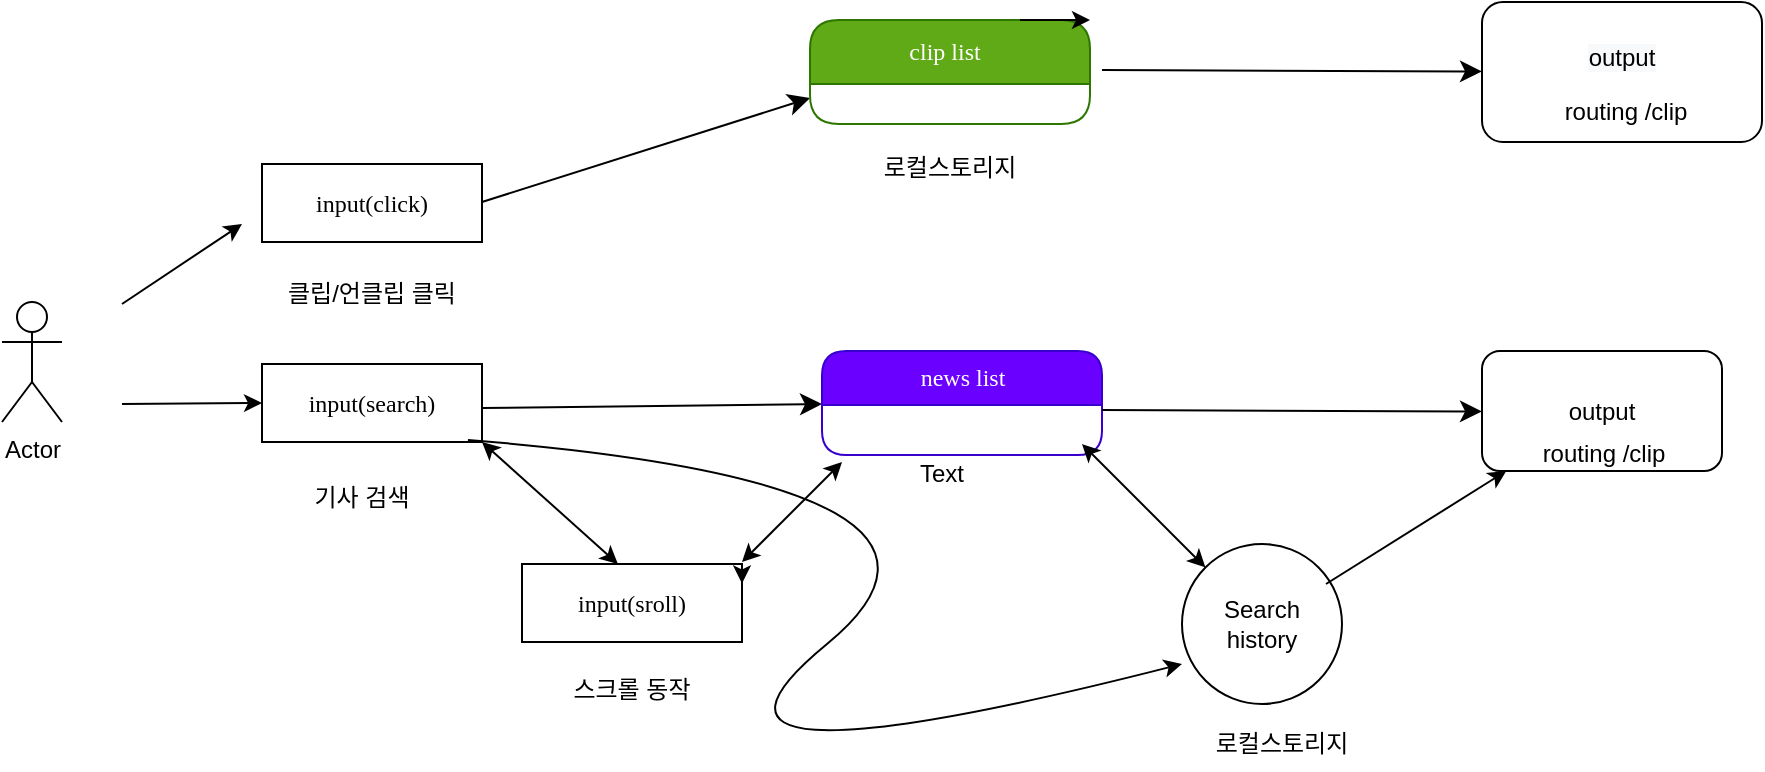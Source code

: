 <mxfile>
    <diagram name="Page-1" id="52a04d89-c75d-2922-d76d-85b35f80e030">
        <mxGraphModel dx="841" dy="555" grid="1" gridSize="10" guides="1" tooltips="1" connect="1" arrows="1" fold="1" page="1" pageScale="1" pageWidth="1100" pageHeight="850" background="none" math="0" shadow="0">
            <root>
                <mxCell id="0"/>
                <mxCell id="1" parent="0"/>
                <mxCell id="1fdf3b25b50cf41e-27" style="edgeStyle=none;html=1;labelBackgroundColor=none;startFill=0;startSize=8;endFill=1;endSize=8;fontFamily=Verdana;fontSize=12;entryX=0;entryY=0.75;entryDx=0;entryDy=0;" parent="1" target="1fdf3b25b50cf41e-1" edge="1">
                    <mxGeometry relative="1" as="geometry">
                        <mxPoint x="300" y="149.002" as="sourcePoint"/>
                        <mxPoint x="440" y="149.521" as="targetPoint"/>
                    </mxGeometry>
                </mxCell>
                <mxCell id="17472293e6e8944d-30" value="input(click)" style="whiteSpace=wrap;html=1;rounded=0;shadow=0;comic=0;labelBackgroundColor=none;strokeWidth=1;fontFamily=Verdana;fontSize=12;align=center;" parent="1" vertex="1">
                    <mxGeometry x="190" y="130" width="110" height="39" as="geometry"/>
                </mxCell>
                <mxCell id="1fdf3b25b50cf41e-28" style="edgeStyle=none;html=1;labelBackgroundColor=none;startFill=0;startSize=8;endFill=1;endSize=8;fontFamily=Verdana;fontSize=12;" parent="1" target="6nQL7Iius_xLlvTY1DOX-12" edge="1">
                    <mxGeometry relative="1" as="geometry">
                        <mxPoint x="610" y="83" as="sourcePoint"/>
                        <mxPoint x="710" y="90" as="targetPoint"/>
                    </mxGeometry>
                </mxCell>
                <mxCell id="1fdf3b25b50cf41e-1" value="clip list&amp;nbsp;&amp;nbsp;" style="swimlane;html=1;fontStyle=0;childLayout=stackLayout;horizontal=1;startSize=32;fillColor=#60a917;horizontalStack=0;resizeParent=1;resizeLast=0;collapsible=1;marginBottom=0;swimlaneFillColor=#ffffff;align=center;rounded=1;shadow=0;comic=0;labelBackgroundColor=none;strokeWidth=1;fontFamily=Verdana;fontSize=12;fontColor=#ffffff;strokeColor=#2D7600;" parent="1" vertex="1">
                    <mxGeometry x="464" y="58" width="140" height="52" as="geometry"/>
                </mxCell>
                <mxCell id="6nQL7Iius_xLlvTY1DOX-2" style="edgeStyle=orthogonalEdgeStyle;rounded=0;orthogonalLoop=1;jettySize=auto;html=1;exitX=0.75;exitY=0;exitDx=0;exitDy=0;entryX=1;entryY=0;entryDx=0;entryDy=0;" parent="1" source="1fdf3b25b50cf41e-1" target="1fdf3b25b50cf41e-1" edge="1">
                    <mxGeometry relative="1" as="geometry"/>
                </mxCell>
                <mxCell id="6nQL7Iius_xLlvTY1DOX-3" value="Actor" style="shape=umlActor;verticalLabelPosition=bottom;verticalAlign=top;html=1;outlineConnect=0;" parent="1" vertex="1">
                    <mxGeometry x="60" y="199" width="30" height="60" as="geometry"/>
                </mxCell>
                <mxCell id="6nQL7Iius_xLlvTY1DOX-4" value="input(search)" style="whiteSpace=wrap;html=1;rounded=0;shadow=0;comic=0;labelBackgroundColor=none;strokeWidth=1;fontFamily=Verdana;fontSize=12;align=center;" parent="1" vertex="1">
                    <mxGeometry x="190" y="230" width="110" height="39" as="geometry"/>
                </mxCell>
                <mxCell id="6nQL7Iius_xLlvTY1DOX-6" value="" style="endArrow=classic;html=1;rounded=0;entryX=0;entryY=0.5;entryDx=0;entryDy=0;" parent="1" target="6nQL7Iius_xLlvTY1DOX-4" edge="1">
                    <mxGeometry width="50" height="50" relative="1" as="geometry">
                        <mxPoint x="120" y="250" as="sourcePoint"/>
                        <mxPoint x="150" y="310" as="targetPoint"/>
                    </mxGeometry>
                </mxCell>
                <mxCell id="6nQL7Iius_xLlvTY1DOX-7" value="" style="endArrow=classic;html=1;rounded=0;" parent="1" edge="1">
                    <mxGeometry width="50" height="50" relative="1" as="geometry">
                        <mxPoint x="120" y="200" as="sourcePoint"/>
                        <mxPoint x="180" y="160" as="targetPoint"/>
                    </mxGeometry>
                </mxCell>
                <mxCell id="6nQL7Iius_xLlvTY1DOX-8" style="edgeStyle=none;html=1;labelBackgroundColor=none;startFill=0;startSize=8;endFill=1;endSize=8;fontFamily=Verdana;fontSize=12;" parent="1" edge="1">
                    <mxGeometry relative="1" as="geometry">
                        <mxPoint x="300" y="252.002" as="sourcePoint"/>
                        <mxPoint x="470" y="250" as="targetPoint"/>
                    </mxGeometry>
                </mxCell>
                <mxCell id="6nQL7Iius_xLlvTY1DOX-9" value="news list" style="swimlane;html=1;fontStyle=0;childLayout=stackLayout;horizontal=1;startSize=27;fillColor=#6a00ff;horizontalStack=0;resizeParent=1;resizeLast=0;collapsible=1;marginBottom=0;swimlaneFillColor=#ffffff;align=center;rounded=1;shadow=0;comic=0;labelBackgroundColor=none;strokeWidth=1;fontFamily=Verdana;fontSize=12;fontColor=#ffffff;strokeColor=#3700CC;" parent="1" vertex="1">
                    <mxGeometry x="470" y="223.5" width="140" height="52" as="geometry"/>
                </mxCell>
                <mxCell id="6nQL7Iius_xLlvTY1DOX-11" value="output" style="rounded=1;whiteSpace=wrap;html=1;" parent="1" vertex="1">
                    <mxGeometry x="800" y="223.5" width="120" height="60" as="geometry"/>
                </mxCell>
                <mxCell id="6nQL7Iius_xLlvTY1DOX-12" value="&#10;&lt;span style=&quot;color: rgb(0, 0, 0); font-family: Helvetica; font-size: 12px; font-style: normal; font-variant-ligatures: normal; font-variant-caps: normal; font-weight: 400; letter-spacing: normal; orphans: 2; text-align: center; text-indent: 0px; text-transform: none; widows: 2; word-spacing: 0px; -webkit-text-stroke-width: 0px; background-color: rgb(248, 249, 250); text-decoration-thickness: initial; text-decoration-style: initial; text-decoration-color: initial; float: none; display: inline !important;&quot;&gt;output&lt;/span&gt;&#10;&#10;" style="whiteSpace=wrap;html=1;rounded=1;" parent="1" vertex="1">
                    <mxGeometry x="800" y="49" width="140" height="70" as="geometry"/>
                </mxCell>
                <mxCell id="6nQL7Iius_xLlvTY1DOX-13" style="edgeStyle=none;html=1;labelBackgroundColor=none;startFill=0;startSize=8;endFill=1;endSize=8;fontFamily=Verdana;fontSize=12;" parent="1" edge="1">
                    <mxGeometry relative="1" as="geometry">
                        <mxPoint x="610" y="253" as="sourcePoint"/>
                        <mxPoint x="800" y="253.731" as="targetPoint"/>
                    </mxGeometry>
                </mxCell>
                <mxCell id="6nQL7Iius_xLlvTY1DOX-14" value="클립/언클립 클릭" style="text;html=1;strokeColor=none;fillColor=none;align=center;verticalAlign=middle;whiteSpace=wrap;rounded=0;" parent="1" vertex="1">
                    <mxGeometry x="190" y="180" width="110" height="30" as="geometry"/>
                </mxCell>
                <mxCell id="6nQL7Iius_xLlvTY1DOX-15" value="기사 검색" style="text;html=1;strokeColor=none;fillColor=none;align=center;verticalAlign=middle;whiteSpace=wrap;rounded=0;" parent="1" vertex="1">
                    <mxGeometry x="190" y="283.5" width="100" height="26.5" as="geometry"/>
                </mxCell>
                <mxCell id="6nQL7Iius_xLlvTY1DOX-16" value="input(sroll)" style="whiteSpace=wrap;html=1;rounded=0;shadow=0;comic=0;labelBackgroundColor=none;strokeWidth=1;fontFamily=Verdana;fontSize=12;align=center;" parent="1" vertex="1">
                    <mxGeometry x="320" y="330" width="110" height="39" as="geometry"/>
                </mxCell>
                <mxCell id="6nQL7Iius_xLlvTY1DOX-18" value="스크롤 동작" style="text;html=1;strokeColor=none;fillColor=none;align=center;verticalAlign=middle;whiteSpace=wrap;rounded=0;" parent="1" vertex="1">
                    <mxGeometry x="325" y="380" width="100" height="26.5" as="geometry"/>
                </mxCell>
                <mxCell id="6nQL7Iius_xLlvTY1DOX-19" style="edgeStyle=orthogonalEdgeStyle;rounded=0;orthogonalLoop=1;jettySize=auto;html=1;exitX=0.75;exitY=0;exitDx=0;exitDy=0;entryX=1;entryY=0.25;entryDx=0;entryDy=0;" parent="1" source="6nQL7Iius_xLlvTY1DOX-16" target="6nQL7Iius_xLlvTY1DOX-16" edge="1">
                    <mxGeometry relative="1" as="geometry"/>
                </mxCell>
                <mxCell id="6nQL7Iius_xLlvTY1DOX-21" value="" style="endArrow=classic;startArrow=classic;html=1;rounded=0;entryX=1;entryY=1;entryDx=0;entryDy=0;exitX=0.436;exitY=0;exitDx=0;exitDy=0;exitPerimeter=0;" parent="1" source="6nQL7Iius_xLlvTY1DOX-16" target="6nQL7Iius_xLlvTY1DOX-4" edge="1">
                    <mxGeometry width="50" height="50" relative="1" as="geometry">
                        <mxPoint x="300" y="330" as="sourcePoint"/>
                        <mxPoint x="350" y="280" as="targetPoint"/>
                    </mxGeometry>
                </mxCell>
                <mxCell id="6nQL7Iius_xLlvTY1DOX-24" value="" style="endArrow=classic;startArrow=classic;html=1;rounded=0;" parent="1" edge="1">
                    <mxGeometry width="50" height="50" relative="1" as="geometry">
                        <mxPoint x="430" y="329" as="sourcePoint"/>
                        <mxPoint x="480" y="279" as="targetPoint"/>
                    </mxGeometry>
                </mxCell>
                <mxCell id="6nQL7Iius_xLlvTY1DOX-28" value="" style="ellipse;whiteSpace=wrap;html=1;aspect=fixed;rounded=1;" parent="1" vertex="1">
                    <mxGeometry x="650" y="320" width="80" height="80" as="geometry"/>
                </mxCell>
                <mxCell id="6nQL7Iius_xLlvTY1DOX-29" value="" style="endArrow=classic;html=1;rounded=0;" parent="1" target="6nQL7Iius_xLlvTY1DOX-11" edge="1">
                    <mxGeometry width="50" height="50" relative="1" as="geometry">
                        <mxPoint x="722" y="340" as="sourcePoint"/>
                        <mxPoint x="772" y="290" as="targetPoint"/>
                    </mxGeometry>
                </mxCell>
                <mxCell id="6nQL7Iius_xLlvTY1DOX-31" value="Search history" style="text;html=1;strokeColor=none;fillColor=none;align=center;verticalAlign=middle;whiteSpace=wrap;rounded=0;" parent="1" vertex="1">
                    <mxGeometry x="660" y="345" width="60" height="30" as="geometry"/>
                </mxCell>
                <mxCell id="6nQL7Iius_xLlvTY1DOX-32" value="" style="endArrow=classic;startArrow=classic;html=1;rounded=0;" parent="1" target="6nQL7Iius_xLlvTY1DOX-28" edge="1">
                    <mxGeometry width="50" height="50" relative="1" as="geometry">
                        <mxPoint x="600" y="270" as="sourcePoint"/>
                        <mxPoint x="640" y="283.5" as="targetPoint"/>
                    </mxGeometry>
                </mxCell>
                <mxCell id="6nQL7Iius_xLlvTY1DOX-33" value="" style="curved=1;endArrow=classic;html=1;rounded=0;entryX=0;entryY=0.75;entryDx=0;entryDy=0;entryPerimeter=0;exitX=0.936;exitY=0.974;exitDx=0;exitDy=0;exitPerimeter=0;" parent="1" source="6nQL7Iius_xLlvTY1DOX-4" target="6nQL7Iius_xLlvTY1DOX-28" edge="1">
                    <mxGeometry width="50" height="50" relative="1" as="geometry">
                        <mxPoint x="375" y="500" as="sourcePoint"/>
                        <mxPoint x="425" y="450" as="targetPoint"/>
                        <Array as="points">
                            <mxPoint x="570" y="290"/>
                            <mxPoint x="375" y="450"/>
                        </Array>
                    </mxGeometry>
                </mxCell>
                <mxCell id="6nQL7Iius_xLlvTY1DOX-34" value="로컬스토리지" style="text;html=1;strokeColor=none;fillColor=none;align=center;verticalAlign=middle;whiteSpace=wrap;rounded=0;" parent="1" vertex="1">
                    <mxGeometry x="650" y="406.5" width="100" height="26.5" as="geometry"/>
                </mxCell>
                <mxCell id="6nQL7Iius_xLlvTY1DOX-35" value="Text" style="text;html=1;strokeColor=none;fillColor=none;align=center;verticalAlign=middle;whiteSpace=wrap;rounded=0;" parent="1" vertex="1">
                    <mxGeometry x="500" y="270" width="60" height="30" as="geometry"/>
                </mxCell>
                <mxCell id="6nQL7Iius_xLlvTY1DOX-36" value="routing /clip" style="text;html=1;strokeColor=none;fillColor=none;align=center;verticalAlign=middle;whiteSpace=wrap;rounded=0;" parent="1" vertex="1">
                    <mxGeometry x="832" y="89" width="80" height="30" as="geometry"/>
                </mxCell>
                <mxCell id="6nQL7Iius_xLlvTY1DOX-37" value="routing /clip" style="text;html=1;strokeColor=none;fillColor=none;align=center;verticalAlign=middle;whiteSpace=wrap;rounded=0;" parent="1" vertex="1">
                    <mxGeometry x="821" y="260" width="80" height="30" as="geometry"/>
                </mxCell>
                <mxCell id="6nQL7Iius_xLlvTY1DOX-38" value="로컬스토리지" style="text;html=1;strokeColor=none;fillColor=none;align=center;verticalAlign=middle;whiteSpace=wrap;rounded=0;" parent="1" vertex="1">
                    <mxGeometry x="484" y="119" width="100" height="26.5" as="geometry"/>
                </mxCell>
            </root>
        </mxGraphModel>
    </diagram>
</mxfile>